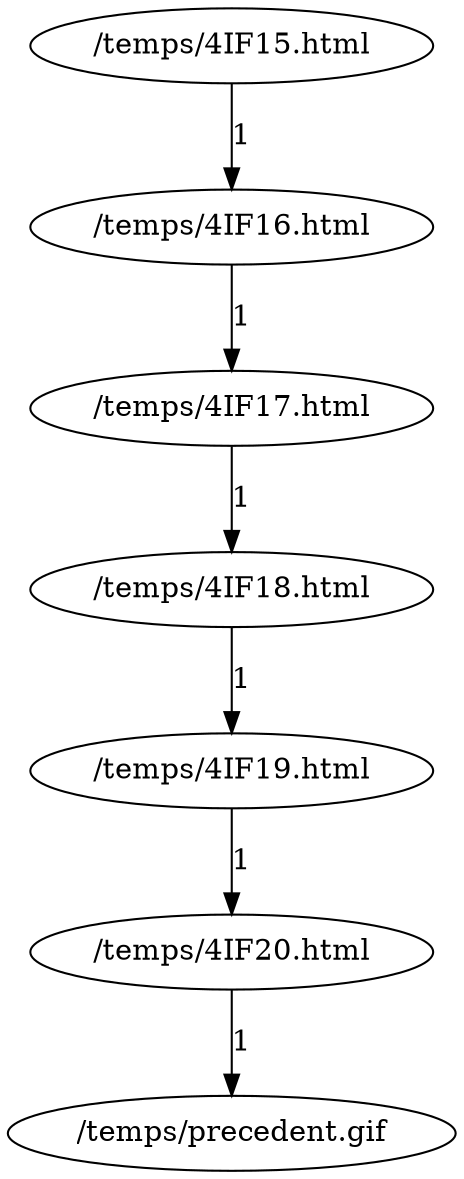 digraph {
	"/temps/4IF15.html";
	"/temps/4IF16.html";
	"/temps/4IF17.html";
	"/temps/4IF18.html";
	"/temps/4IF19.html";
	"/temps/4IF20.html";
	"/temps/precedent.gif";
	"/temps/4IF18.html" -> "/temps/4IF19.html" [label="1"];
	"/temps/4IF15.html" -> "/temps/4IF16.html" [label="1"];
	"/temps/4IF16.html" -> "/temps/4IF17.html" [label="1"];
	"/temps/4IF19.html" -> "/temps/4IF20.html" [label="1"];
	"/temps/4IF20.html" -> "/temps/precedent.gif" [label="1"];
	"/temps/4IF17.html" -> "/temps/4IF18.html" [label="1"];
}